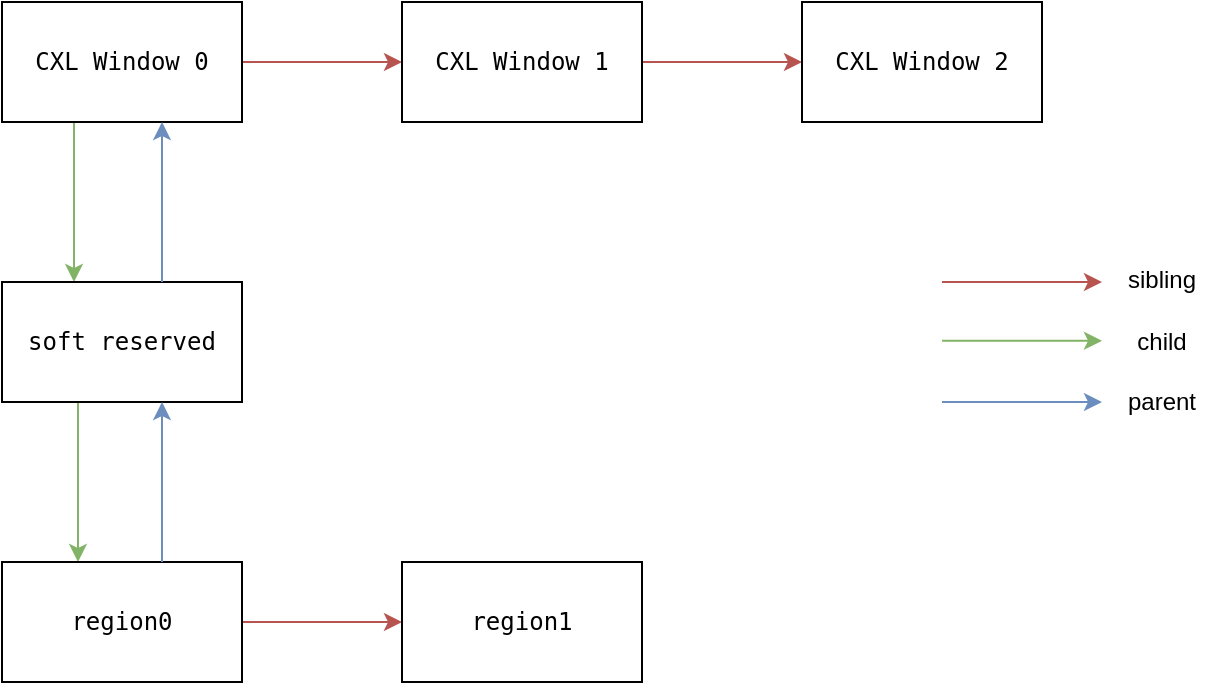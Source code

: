 <mxfile version="21.6.8" type="github">
  <diagram name="Page-1" id="IN-taA4b9QMNCCkmXoFH">
    <mxGraphModel dx="2537" dy="2039" grid="1" gridSize="10" guides="1" tooltips="1" connect="1" arrows="1" fold="1" page="1" pageScale="1" pageWidth="850" pageHeight="1100" math="0" shadow="0">
      <root>
        <mxCell id="0" />
        <mxCell id="1" parent="0" />
        <mxCell id="jKnvF61F6lZBDWMjd_mu-3" value="" style="edgeStyle=orthogonalEdgeStyle;rounded=0;orthogonalLoop=1;jettySize=auto;html=1;fillColor=#f8cecc;strokeColor=#b85450;" edge="1" parent="1" source="jKnvF61F6lZBDWMjd_mu-1" target="jKnvF61F6lZBDWMjd_mu-2">
          <mxGeometry relative="1" as="geometry" />
        </mxCell>
        <mxCell id="jKnvF61F6lZBDWMjd_mu-7" value="" style="edgeStyle=orthogonalEdgeStyle;rounded=0;orthogonalLoop=1;jettySize=auto;html=1;fillColor=#d5e8d4;strokeColor=#82b366;" edge="1" parent="1">
          <mxGeometry relative="1" as="geometry">
            <mxPoint x="-704" y="-960" as="sourcePoint" />
            <mxPoint x="-704" y="-880" as="targetPoint" />
          </mxGeometry>
        </mxCell>
        <mxCell id="jKnvF61F6lZBDWMjd_mu-1" value="&lt;pre&gt;CXL Window 0&lt;/pre&gt;" style="rounded=0;whiteSpace=wrap;html=1;" vertex="1" parent="1">
          <mxGeometry x="-740" y="-1020" width="120" height="60" as="geometry" />
        </mxCell>
        <mxCell id="jKnvF61F6lZBDWMjd_mu-5" value="" style="edgeStyle=orthogonalEdgeStyle;rounded=0;orthogonalLoop=1;jettySize=auto;html=1;fillColor=#f8cecc;strokeColor=#b85450;" edge="1" parent="1" source="jKnvF61F6lZBDWMjd_mu-2" target="jKnvF61F6lZBDWMjd_mu-4">
          <mxGeometry relative="1" as="geometry" />
        </mxCell>
        <mxCell id="jKnvF61F6lZBDWMjd_mu-2" value="&lt;pre&gt;CXL Window 1&lt;/pre&gt;" style="rounded=0;whiteSpace=wrap;html=1;" vertex="1" parent="1">
          <mxGeometry x="-540" y="-1020" width="120" height="60" as="geometry" />
        </mxCell>
        <mxCell id="jKnvF61F6lZBDWMjd_mu-4" value="&lt;pre&gt;CXL Window 2&lt;/pre&gt;" style="rounded=0;whiteSpace=wrap;html=1;" vertex="1" parent="1">
          <mxGeometry x="-340" y="-1020" width="120" height="60" as="geometry" />
        </mxCell>
        <mxCell id="jKnvF61F6lZBDWMjd_mu-9" value="" style="edgeStyle=orthogonalEdgeStyle;rounded=0;orthogonalLoop=1;jettySize=auto;html=1;fillColor=#d5e8d4;strokeColor=#82b366;" edge="1" parent="1">
          <mxGeometry relative="1" as="geometry">
            <mxPoint x="-702" y="-820.0" as="sourcePoint" />
            <mxPoint x="-702" y="-740.0" as="targetPoint" />
          </mxGeometry>
        </mxCell>
        <mxCell id="jKnvF61F6lZBDWMjd_mu-6" value="&lt;pre&gt;soft reserved&lt;/pre&gt;" style="rounded=0;whiteSpace=wrap;html=1;" vertex="1" parent="1">
          <mxGeometry x="-740" y="-880" width="120" height="60" as="geometry" />
        </mxCell>
        <mxCell id="jKnvF61F6lZBDWMjd_mu-11" value="" style="edgeStyle=orthogonalEdgeStyle;rounded=0;orthogonalLoop=1;jettySize=auto;html=1;fillColor=#f8cecc;strokeColor=#b85450;" edge="1" parent="1" source="jKnvF61F6lZBDWMjd_mu-8" target="jKnvF61F6lZBDWMjd_mu-10">
          <mxGeometry relative="1" as="geometry" />
        </mxCell>
        <mxCell id="jKnvF61F6lZBDWMjd_mu-8" value="&lt;pre&gt;region0&lt;/pre&gt;" style="rounded=0;whiteSpace=wrap;html=1;" vertex="1" parent="1">
          <mxGeometry x="-740" y="-740" width="120" height="60" as="geometry" />
        </mxCell>
        <mxCell id="jKnvF61F6lZBDWMjd_mu-10" value="&lt;pre&gt;region1&lt;/pre&gt;" style="rounded=0;whiteSpace=wrap;html=1;" vertex="1" parent="1">
          <mxGeometry x="-540" y="-740" width="120" height="60" as="geometry" />
        </mxCell>
        <mxCell id="jKnvF61F6lZBDWMjd_mu-13" value="" style="endArrow=classic;html=1;rounded=0;entryX=0.75;entryY=1;entryDx=0;entryDy=0;exitX=0.75;exitY=0;exitDx=0;exitDy=0;fillColor=#dae8fc;strokeColor=#6c8ebf;" edge="1" parent="1">
          <mxGeometry width="50" height="50" relative="1" as="geometry">
            <mxPoint x="-660" y="-880" as="sourcePoint" />
            <mxPoint x="-660" y="-960" as="targetPoint" />
          </mxGeometry>
        </mxCell>
        <mxCell id="jKnvF61F6lZBDWMjd_mu-14" value="" style="endArrow=classic;html=1;rounded=0;entryX=0.75;entryY=1;entryDx=0;entryDy=0;exitX=0.75;exitY=0;exitDx=0;exitDy=0;fillColor=#dae8fc;strokeColor=#6c8ebf;" edge="1" parent="1">
          <mxGeometry width="50" height="50" relative="1" as="geometry">
            <mxPoint x="-660" y="-740" as="sourcePoint" />
            <mxPoint x="-660" y="-820" as="targetPoint" />
          </mxGeometry>
        </mxCell>
        <mxCell id="jKnvF61F6lZBDWMjd_mu-17" value="" style="edgeStyle=orthogonalEdgeStyle;rounded=0;orthogonalLoop=1;jettySize=auto;html=1;fillColor=#f8cecc;strokeColor=#b85450;" edge="1" parent="1">
          <mxGeometry relative="1" as="geometry">
            <mxPoint x="-270" y="-880" as="sourcePoint" />
            <mxPoint x="-190" y="-880" as="targetPoint" />
          </mxGeometry>
        </mxCell>
        <mxCell id="jKnvF61F6lZBDWMjd_mu-19" value="" style="edgeStyle=orthogonalEdgeStyle;rounded=0;orthogonalLoop=1;jettySize=auto;html=1;fillColor=#d5e8d4;strokeColor=#82b366;" edge="1" parent="1">
          <mxGeometry relative="1" as="geometry">
            <mxPoint x="-270" y="-850.59" as="sourcePoint" />
            <mxPoint x="-190" y="-850.59" as="targetPoint" />
          </mxGeometry>
        </mxCell>
        <mxCell id="jKnvF61F6lZBDWMjd_mu-20" value="" style="edgeStyle=orthogonalEdgeStyle;rounded=0;orthogonalLoop=1;jettySize=auto;html=1;fillColor=#dae8fc;strokeColor=#6c8ebf;" edge="1" parent="1">
          <mxGeometry relative="1" as="geometry">
            <mxPoint x="-270" y="-820" as="sourcePoint" />
            <mxPoint x="-190" y="-820" as="targetPoint" />
          </mxGeometry>
        </mxCell>
        <mxCell id="jKnvF61F6lZBDWMjd_mu-21" value="sibling" style="text;html=1;strokeColor=none;fillColor=none;align=center;verticalAlign=middle;whiteSpace=wrap;rounded=0;" vertex="1" parent="1">
          <mxGeometry x="-190" y="-896" width="60" height="30" as="geometry" />
        </mxCell>
        <mxCell id="jKnvF61F6lZBDWMjd_mu-22" value="child" style="text;html=1;strokeColor=none;fillColor=none;align=center;verticalAlign=middle;whiteSpace=wrap;rounded=0;" vertex="1" parent="1">
          <mxGeometry x="-190" y="-865" width="60" height="30" as="geometry" />
        </mxCell>
        <mxCell id="jKnvF61F6lZBDWMjd_mu-23" value="parent" style="text;html=1;strokeColor=none;fillColor=none;align=center;verticalAlign=middle;whiteSpace=wrap;rounded=0;" vertex="1" parent="1">
          <mxGeometry x="-190" y="-835" width="60" height="30" as="geometry" />
        </mxCell>
      </root>
    </mxGraphModel>
  </diagram>
</mxfile>
